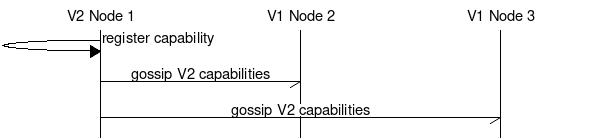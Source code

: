 // diagram for upgrade_downgrade_specs.md
//
// Capabilities diagram
//
// This diagram is generated by mscgen
// which can be installed on ubuntu by
// sudo apt-get install mscgen
msc {
	
	// declare objects
	// This is a cluster with 3 nodes for exposition purposes
	"V2 Node 1", "V1 Node 2", "V1 Node 3";

	"V2 Node 1" => "V2 Node 1" [label="register capability"];

	"V2 Node 1" -> "V1 Node 2" [label="gossip V2 capabilities"];

	"V2 Node 1" -> "V1 Node 3" [label="gossip V2 capabilities"];

}